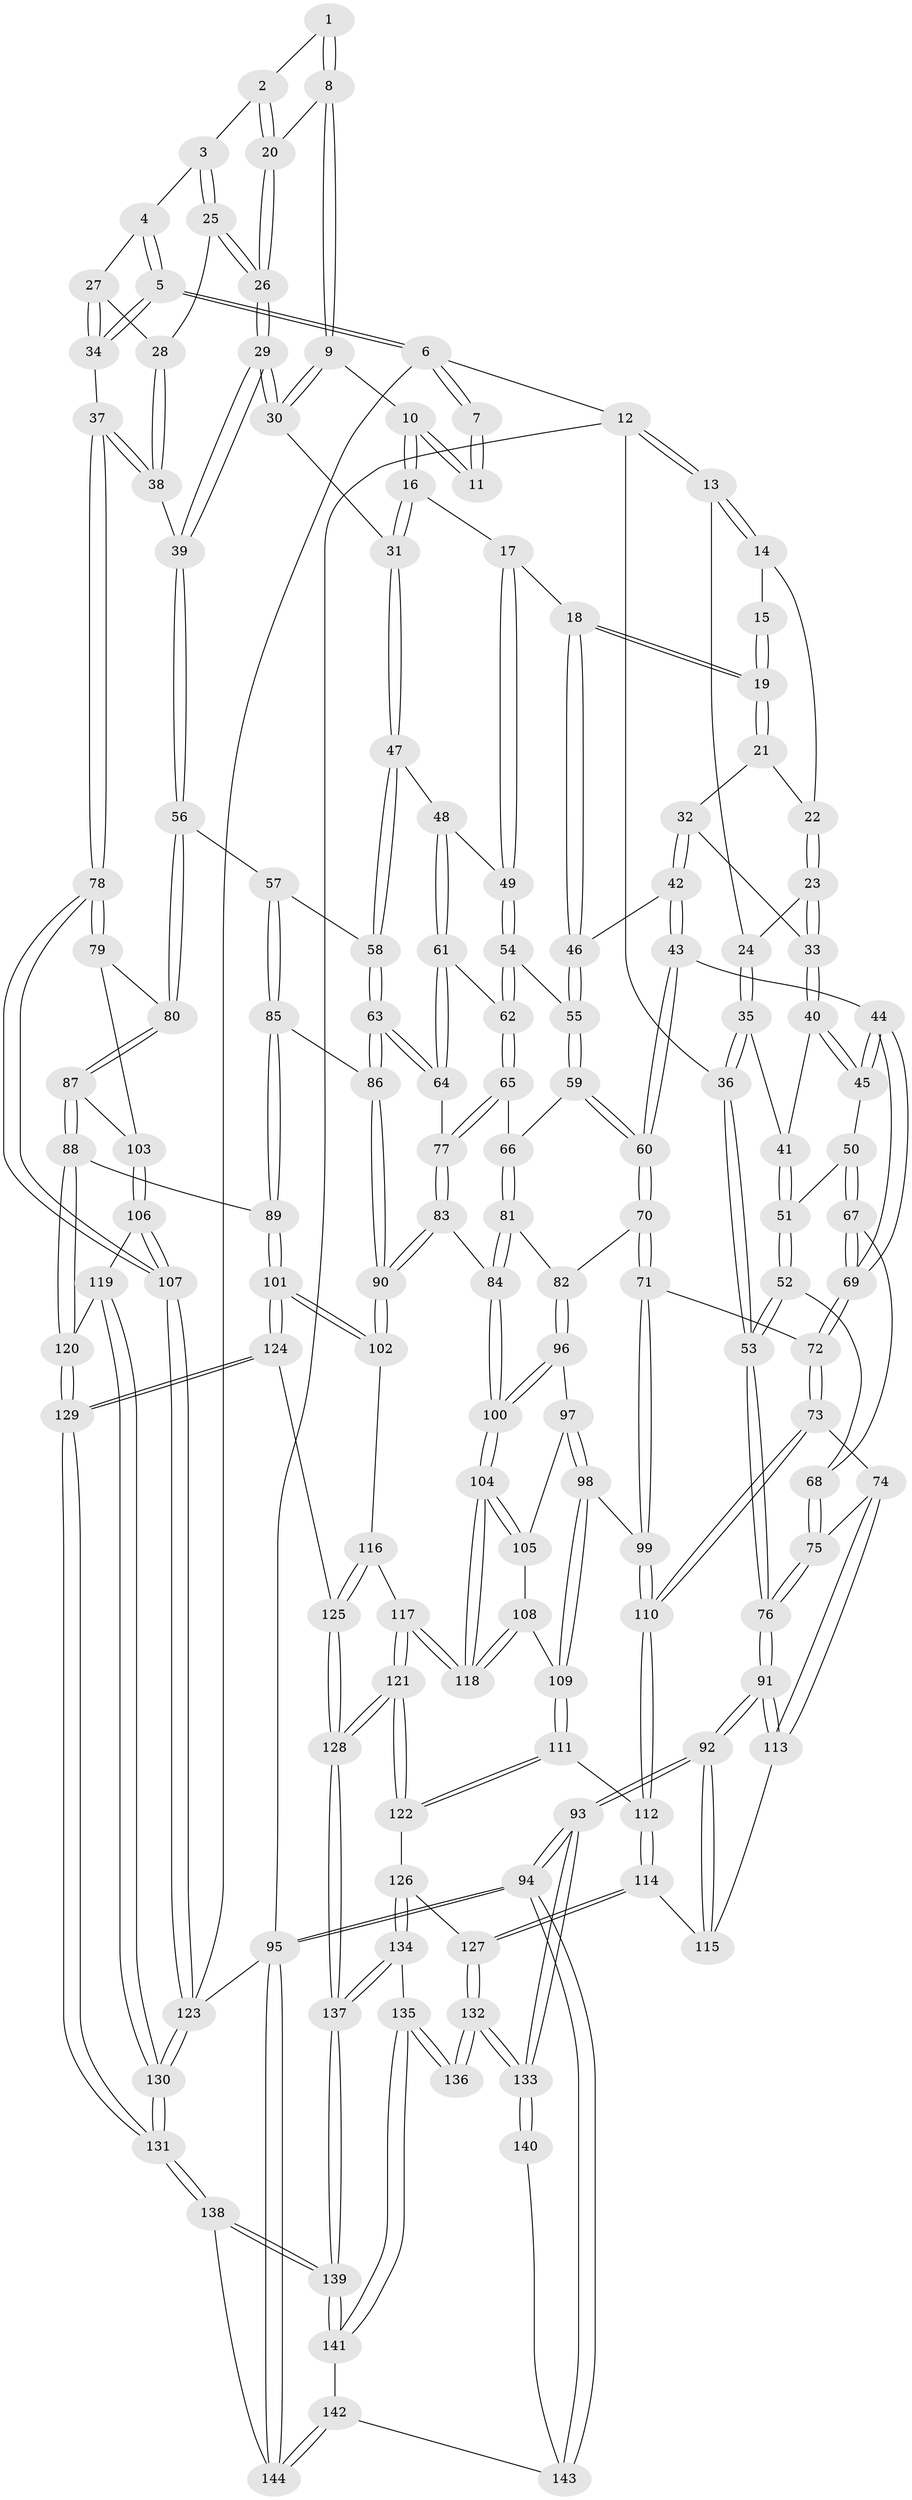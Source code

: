 // Generated by graph-tools (version 1.1) at 2025/03/03/09/25 03:03:28]
// undirected, 144 vertices, 357 edges
graph export_dot {
graph [start="1"]
  node [color=gray90,style=filled];
  1 [pos="+0.8038230194933288+0"];
  2 [pos="+0.8719835356726057+0.06319467216260442"];
  3 [pos="+0.9227903158954952+0.09258488505703955"];
  4 [pos="+0.9384746976429731+0.08305271314174373"];
  5 [pos="+1+0"];
  6 [pos="+1+0"];
  7 [pos="+0.7957492641832401+0"];
  8 [pos="+0.757474677949474+0.10205855733909415"];
  9 [pos="+0.6881394779687159+0.11087132369669443"];
  10 [pos="+0.599964957029295+0.027010352407318704"];
  11 [pos="+0.5239614759898059+0"];
  12 [pos="+0+0"];
  13 [pos="+0+0"];
  14 [pos="+0.07276656006054398+0"];
  15 [pos="+0.49653982624478854+0"];
  16 [pos="+0.5359152017528369+0.16556077620509368"];
  17 [pos="+0.46356016283053253+0.19203527993317906"];
  18 [pos="+0.39052350829421345+0.1951110398083633"];
  19 [pos="+0.3779825165292045+0.16229914367986978"];
  20 [pos="+0.7720262073120595+0.11288177325099792"];
  21 [pos="+0.2948753801950771+0.12670436969766288"];
  22 [pos="+0.21352231528218343+0.06692095603951519"];
  23 [pos="+0.14889476566301474+0.18305768684973617"];
  24 [pos="+0.10550768306857894+0.16835934838677086"];
  25 [pos="+0.8858398391177645+0.16205037673532105"];
  26 [pos="+0.8411213528592031+0.18942124621986578"];
  27 [pos="+0.9979266594295431+0.18177146612566747"];
  28 [pos="+0.9280710165039682+0.18462748320220004"];
  29 [pos="+0.8272668375440225+0.24137842331218534"];
  30 [pos="+0.664381237671651+0.22235036340017056"];
  31 [pos="+0.6452759316809944+0.24141669205718372"];
  32 [pos="+0.19935391652783632+0.21891616389939259"];
  33 [pos="+0.15266905658037264+0.19355286940672722"];
  34 [pos="+1+0.2690460383318943"];
  35 [pos="+0+0.21462526417413186"];
  36 [pos="+0+0.1689752264335622"];
  37 [pos="+1+0.4101331507974015"];
  38 [pos="+1+0.34659603885314894"];
  39 [pos="+0.8390537946998013+0.2876700636765462"];
  40 [pos="+0.12026812554030288+0.2571838106510391"];
  41 [pos="+0.05242463712173846+0.26016758328930906"];
  42 [pos="+0.2451151579594193+0.27488074969889154"];
  43 [pos="+0.21028640820036504+0.3363652173902536"];
  44 [pos="+0.1906878733948374+0.3421903612278991"];
  45 [pos="+0.15434186028604951+0.3356301226331563"];
  46 [pos="+0.38074242213165516+0.22768490816096046"];
  47 [pos="+0.6348912687380583+0.2854912831201189"];
  48 [pos="+0.6062373214685274+0.29829455965810825"];
  49 [pos="+0.56846326270792+0.29787247464598055"];
  50 [pos="+0.1492216354185897+0.3381189541753864"];
  51 [pos="+0.0646388219092241+0.32588836080226075"];
  52 [pos="+0+0.3884576975268042"];
  53 [pos="+0+0.4193250568111562"];
  54 [pos="+0.4857437421637828+0.33858246993608176"];
  55 [pos="+0.38709484917692044+0.2524126018272008"];
  56 [pos="+0.7612549075298212+0.39366617179442026"];
  57 [pos="+0.7580875440154605+0.3937534750741544"];
  58 [pos="+0.6475802707528157+0.30038076488390636"];
  59 [pos="+0.3562980491676786+0.36783536308520737"];
  60 [pos="+0.3085469725614434+0.42213584721062186"];
  61 [pos="+0.585412998931652+0.3569893455370451"];
  62 [pos="+0.4910438563281736+0.40704319294457664"];
  63 [pos="+0.6105494907722566+0.4613438631644576"];
  64 [pos="+0.594983789067881+0.45414608887913854"];
  65 [pos="+0.48938595933633783+0.4184841769773191"];
  66 [pos="+0.47407968561755154+0.42675149473322965"];
  67 [pos="+0.10532093335213101+0.3939816786043994"];
  68 [pos="+0.06094555449360907+0.40713710075873893"];
  69 [pos="+0.16993035040969162+0.49567328473316885"];
  70 [pos="+0.3074100428800135+0.4608735990962714"];
  71 [pos="+0.2234065115916037+0.503425875737896"];
  72 [pos="+0.17251990835927372+0.5140373691951536"];
  73 [pos="+0.15821589258755814+0.5285115142889604"];
  74 [pos="+0.1564437644425421+0.5292262547689702"];
  75 [pos="+0.10870913081526727+0.5239193338999318"];
  76 [pos="+0+0.5973020350640491"];
  77 [pos="+0.5432737915719434+0.45014444681474386"];
  78 [pos="+1+0.41729708121463355"];
  79 [pos="+0.8549243783938966+0.4807957292547113"];
  80 [pos="+0.8402296337721107+0.4820046622871797"];
  81 [pos="+0.43476400637721874+0.4802966666115724"];
  82 [pos="+0.31622206944249837+0.4683349064340711"];
  83 [pos="+0.5052323781152304+0.5685660133640976"];
  84 [pos="+0.45886619570196185+0.5678872917947962"];
  85 [pos="+0.6536793024794001+0.47953952691212604"];
  86 [pos="+0.6320487107574252+0.47659972081321206"];
  87 [pos="+0.8023521567762203+0.5747148630641361"];
  88 [pos="+0.7677405862170315+0.6452946078890572"];
  89 [pos="+0.72846987384098+0.6449062439080623"];
  90 [pos="+0.5489369703431206+0.5884834929521255"];
  91 [pos="+0+0.6402087572066104"];
  92 [pos="+0+0.6868388024455009"];
  93 [pos="+0+0.8496044780766655"];
  94 [pos="+0+0.8597811322954831"];
  95 [pos="+0+1"];
  96 [pos="+0.33193046909744073+0.5210978901927039"];
  97 [pos="+0.33189502001305254+0.5490558215412862"];
  98 [pos="+0.3112175298514124+0.5833804566377504"];
  99 [pos="+0.28209339314781984+0.588407887179325"];
  100 [pos="+0.45401430212557425+0.5724983929261858"];
  101 [pos="+0.6888585697604648+0.6666107058803128"];
  102 [pos="+0.5514022368277887+0.5924662992470442"];
  103 [pos="+0.9119854431813664+0.5776133255401669"];
  104 [pos="+0.4421837946851126+0.5897832926647697"];
  105 [pos="+0.36590304647591687+0.5797170989361"];
  106 [pos="+0.9953448017186037+0.6517016500172762"];
  107 [pos="+1+0.6017358424135865"];
  108 [pos="+0.34471390028312887+0.6273261448542813"];
  109 [pos="+0.333632480981758+0.6295300712594042"];
  110 [pos="+0.2429011606278081+0.6425998574839743"];
  111 [pos="+0.3021341003026536+0.6734969069102035"];
  112 [pos="+0.2473562499283457+0.6713902798584678"];
  113 [pos="+0.12407622712318304+0.6581864361937277"];
  114 [pos="+0.1830453165630073+0.7440486600359864"];
  115 [pos="+0.18112202967229274+0.742299627085811"];
  116 [pos="+0.5292162279009761+0.6539420119873218"];
  117 [pos="+0.43198677861882356+0.6828191192964165"];
  118 [pos="+0.4264785969703153+0.6447870192506052"];
  119 [pos="+0.8650443429428522+0.7076886153081478"];
  120 [pos="+0.8336937083158342+0.6969029794597074"];
  121 [pos="+0.41990945871843965+0.7560425706582211"];
  122 [pos="+0.39455105437168564+0.7582680772015744"];
  123 [pos="+1+1"];
  124 [pos="+0.6064308628899091+0.7884636229015"];
  125 [pos="+0.5795674397450724+0.7914652200142478"];
  126 [pos="+0.3888830682984315+0.76186894929302"];
  127 [pos="+0.18390982135339343+0.752146283274865"];
  128 [pos="+0.5034213956284033+0.8185258512237312"];
  129 [pos="+0.7160711589105804+0.903991840081138"];
  130 [pos="+1+1"];
  131 [pos="+0.8815839874326387+1"];
  132 [pos="+0.18052074722117703+0.7772457437183269"];
  133 [pos="+0+0.8417699162331137"];
  134 [pos="+0.2796033069043111+0.8817347960994973"];
  135 [pos="+0.23001710224195532+0.8832119936198914"];
  136 [pos="+0.19447777458138701+0.8285917430755563"];
  137 [pos="+0.4550542554538423+1"];
  138 [pos="+0.48912835870270877+1"];
  139 [pos="+0.48732180124435653+1"];
  140 [pos="+0.08799659512781481+0.8741941518599099"];
  141 [pos="+0.21576002367156538+0.915261461407544"];
  142 [pos="+0.17470872032269252+0.9931055651766237"];
  143 [pos="+0.10533572225797125+0.9301973704725885"];
  144 [pos="+0.10579897558377539+1"];
  1 -- 2;
  1 -- 8;
  1 -- 8;
  2 -- 3;
  2 -- 20;
  2 -- 20;
  3 -- 4;
  3 -- 25;
  3 -- 25;
  4 -- 5;
  4 -- 5;
  4 -- 27;
  5 -- 6;
  5 -- 6;
  5 -- 34;
  5 -- 34;
  6 -- 7;
  6 -- 7;
  6 -- 12;
  6 -- 123;
  7 -- 11;
  7 -- 11;
  8 -- 9;
  8 -- 9;
  8 -- 20;
  9 -- 10;
  9 -- 30;
  9 -- 30;
  10 -- 11;
  10 -- 11;
  10 -- 16;
  10 -- 16;
  12 -- 13;
  12 -- 13;
  12 -- 36;
  12 -- 95;
  13 -- 14;
  13 -- 14;
  13 -- 24;
  14 -- 15;
  14 -- 22;
  15 -- 19;
  15 -- 19;
  16 -- 17;
  16 -- 31;
  16 -- 31;
  17 -- 18;
  17 -- 49;
  17 -- 49;
  18 -- 19;
  18 -- 19;
  18 -- 46;
  18 -- 46;
  19 -- 21;
  19 -- 21;
  20 -- 26;
  20 -- 26;
  21 -- 22;
  21 -- 32;
  22 -- 23;
  22 -- 23;
  23 -- 24;
  23 -- 33;
  23 -- 33;
  24 -- 35;
  24 -- 35;
  25 -- 26;
  25 -- 26;
  25 -- 28;
  26 -- 29;
  26 -- 29;
  27 -- 28;
  27 -- 34;
  27 -- 34;
  28 -- 38;
  28 -- 38;
  29 -- 30;
  29 -- 30;
  29 -- 39;
  29 -- 39;
  30 -- 31;
  31 -- 47;
  31 -- 47;
  32 -- 33;
  32 -- 42;
  32 -- 42;
  33 -- 40;
  33 -- 40;
  34 -- 37;
  35 -- 36;
  35 -- 36;
  35 -- 41;
  36 -- 53;
  36 -- 53;
  37 -- 38;
  37 -- 38;
  37 -- 78;
  37 -- 78;
  38 -- 39;
  39 -- 56;
  39 -- 56;
  40 -- 41;
  40 -- 45;
  40 -- 45;
  41 -- 51;
  41 -- 51;
  42 -- 43;
  42 -- 43;
  42 -- 46;
  43 -- 44;
  43 -- 60;
  43 -- 60;
  44 -- 45;
  44 -- 45;
  44 -- 69;
  44 -- 69;
  45 -- 50;
  46 -- 55;
  46 -- 55;
  47 -- 48;
  47 -- 58;
  47 -- 58;
  48 -- 49;
  48 -- 61;
  48 -- 61;
  49 -- 54;
  49 -- 54;
  50 -- 51;
  50 -- 67;
  50 -- 67;
  51 -- 52;
  51 -- 52;
  52 -- 53;
  52 -- 53;
  52 -- 68;
  53 -- 76;
  53 -- 76;
  54 -- 55;
  54 -- 62;
  54 -- 62;
  55 -- 59;
  55 -- 59;
  56 -- 57;
  56 -- 80;
  56 -- 80;
  57 -- 58;
  57 -- 85;
  57 -- 85;
  58 -- 63;
  58 -- 63;
  59 -- 60;
  59 -- 60;
  59 -- 66;
  60 -- 70;
  60 -- 70;
  61 -- 62;
  61 -- 64;
  61 -- 64;
  62 -- 65;
  62 -- 65;
  63 -- 64;
  63 -- 64;
  63 -- 86;
  63 -- 86;
  64 -- 77;
  65 -- 66;
  65 -- 77;
  65 -- 77;
  66 -- 81;
  66 -- 81;
  67 -- 68;
  67 -- 69;
  67 -- 69;
  68 -- 75;
  68 -- 75;
  69 -- 72;
  69 -- 72;
  70 -- 71;
  70 -- 71;
  70 -- 82;
  71 -- 72;
  71 -- 99;
  71 -- 99;
  72 -- 73;
  72 -- 73;
  73 -- 74;
  73 -- 110;
  73 -- 110;
  74 -- 75;
  74 -- 113;
  74 -- 113;
  75 -- 76;
  75 -- 76;
  76 -- 91;
  76 -- 91;
  77 -- 83;
  77 -- 83;
  78 -- 79;
  78 -- 79;
  78 -- 107;
  78 -- 107;
  79 -- 80;
  79 -- 103;
  80 -- 87;
  80 -- 87;
  81 -- 82;
  81 -- 84;
  81 -- 84;
  82 -- 96;
  82 -- 96;
  83 -- 84;
  83 -- 90;
  83 -- 90;
  84 -- 100;
  84 -- 100;
  85 -- 86;
  85 -- 89;
  85 -- 89;
  86 -- 90;
  86 -- 90;
  87 -- 88;
  87 -- 88;
  87 -- 103;
  88 -- 89;
  88 -- 120;
  88 -- 120;
  89 -- 101;
  89 -- 101;
  90 -- 102;
  90 -- 102;
  91 -- 92;
  91 -- 92;
  91 -- 113;
  91 -- 113;
  92 -- 93;
  92 -- 93;
  92 -- 115;
  92 -- 115;
  93 -- 94;
  93 -- 94;
  93 -- 133;
  93 -- 133;
  94 -- 95;
  94 -- 95;
  94 -- 143;
  94 -- 143;
  95 -- 144;
  95 -- 144;
  95 -- 123;
  96 -- 97;
  96 -- 100;
  96 -- 100;
  97 -- 98;
  97 -- 98;
  97 -- 105;
  98 -- 99;
  98 -- 109;
  98 -- 109;
  99 -- 110;
  99 -- 110;
  100 -- 104;
  100 -- 104;
  101 -- 102;
  101 -- 102;
  101 -- 124;
  101 -- 124;
  102 -- 116;
  103 -- 106;
  103 -- 106;
  104 -- 105;
  104 -- 105;
  104 -- 118;
  104 -- 118;
  105 -- 108;
  106 -- 107;
  106 -- 107;
  106 -- 119;
  107 -- 123;
  107 -- 123;
  108 -- 109;
  108 -- 118;
  108 -- 118;
  109 -- 111;
  109 -- 111;
  110 -- 112;
  110 -- 112;
  111 -- 112;
  111 -- 122;
  111 -- 122;
  112 -- 114;
  112 -- 114;
  113 -- 115;
  114 -- 115;
  114 -- 127;
  114 -- 127;
  116 -- 117;
  116 -- 125;
  116 -- 125;
  117 -- 118;
  117 -- 118;
  117 -- 121;
  117 -- 121;
  119 -- 120;
  119 -- 130;
  119 -- 130;
  120 -- 129;
  120 -- 129;
  121 -- 122;
  121 -- 122;
  121 -- 128;
  121 -- 128;
  122 -- 126;
  123 -- 130;
  123 -- 130;
  124 -- 125;
  124 -- 129;
  124 -- 129;
  125 -- 128;
  125 -- 128;
  126 -- 127;
  126 -- 134;
  126 -- 134;
  127 -- 132;
  127 -- 132;
  128 -- 137;
  128 -- 137;
  129 -- 131;
  129 -- 131;
  130 -- 131;
  130 -- 131;
  131 -- 138;
  131 -- 138;
  132 -- 133;
  132 -- 133;
  132 -- 136;
  132 -- 136;
  133 -- 140;
  133 -- 140;
  134 -- 135;
  134 -- 137;
  134 -- 137;
  135 -- 136;
  135 -- 136;
  135 -- 141;
  135 -- 141;
  137 -- 139;
  137 -- 139;
  138 -- 139;
  138 -- 139;
  138 -- 144;
  139 -- 141;
  139 -- 141;
  140 -- 143;
  141 -- 142;
  142 -- 143;
  142 -- 144;
  142 -- 144;
}
